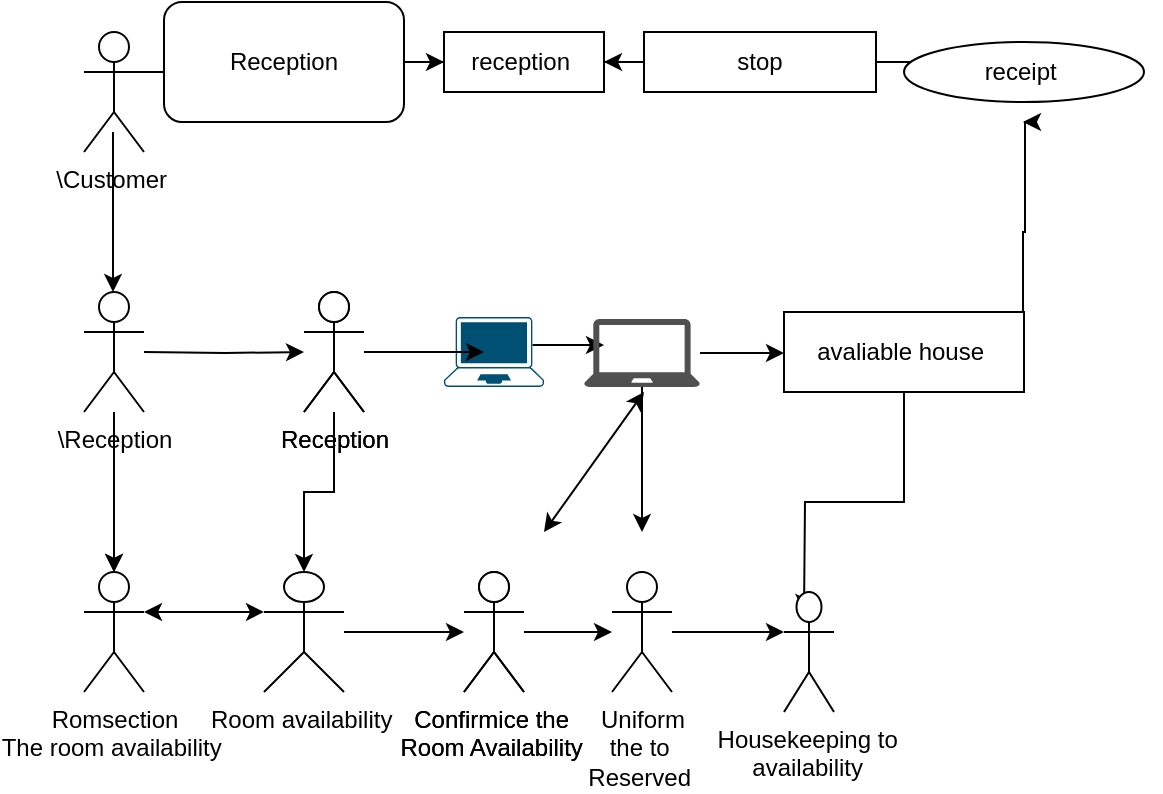 <mxfile version="26.0.5">
  <diagram name="Page-1" id="pwZF1fmiWI_HokIm1GMl">
    <mxGraphModel dx="608" dy="569" grid="1" gridSize="10" guides="1" tooltips="1" connect="1" arrows="1" fold="1" page="1" pageScale="1" pageWidth="850" pageHeight="1100" math="0" shadow="0">
      <root>
        <mxCell id="0" />
        <mxCell id="1" parent="0" />
        <mxCell id="9j3O-kGa8PUBj-ueTTgq-31" style="edgeStyle=orthogonalEdgeStyle;rounded=0;orthogonalLoop=1;jettySize=auto;html=1;entryX=0;entryY=0.5;entryDx=0;entryDy=0;" edge="1" parent="1">
          <mxGeometry relative="1" as="geometry">
            <mxPoint x="80" y="170" as="sourcePoint" />
            <mxPoint x="160" y="170" as="targetPoint" />
          </mxGeometry>
        </mxCell>
        <mxCell id="9j3O-kGa8PUBj-ueTTgq-32" style="edgeStyle=orthogonalEdgeStyle;rounded=0;orthogonalLoop=1;jettySize=auto;html=1;" edge="1" parent="1">
          <mxGeometry relative="1" as="geometry">
            <mxPoint x="64.5" y="280" as="targetPoint" />
            <mxPoint x="64.5" y="200" as="sourcePoint" />
          </mxGeometry>
        </mxCell>
        <mxCell id="9j3O-kGa8PUBj-ueTTgq-37" value="" style="edgeStyle=orthogonalEdgeStyle;rounded=0;orthogonalLoop=1;jettySize=auto;html=1;" edge="1" parent="1" target="9j3O-kGa8PUBj-ueTTgq-36">
          <mxGeometry relative="1" as="geometry">
            <mxPoint x="80" y="310" as="sourcePoint" />
          </mxGeometry>
        </mxCell>
        <mxCell id="9j3O-kGa8PUBj-ueTTgq-36" value="Reception" style="shape=umlActor;verticalLabelPosition=bottom;verticalAlign=top;html=1;outlineConnect=0;" vertex="1" parent="1">
          <mxGeometry x="160" y="280" width="30" height="60" as="geometry" />
        </mxCell>
        <mxCell id="9j3O-kGa8PUBj-ueTTgq-41" style="edgeStyle=orthogonalEdgeStyle;rounded=0;orthogonalLoop=1;jettySize=auto;html=1;exitX=0.885;exitY=0.4;exitDx=0;exitDy=0;exitPerimeter=0;" edge="1" parent="1" source="9j3O-kGa8PUBj-ueTTgq-38">
          <mxGeometry relative="1" as="geometry">
            <mxPoint x="310" y="307" as="targetPoint" />
          </mxGeometry>
        </mxCell>
        <mxCell id="9j3O-kGa8PUBj-ueTTgq-38" value="" style="points=[[0.13,0.02,0],[0.5,0,0],[0.87,0.02,0],[0.885,0.4,0],[0.985,0.985,0],[0.5,1,0],[0.015,0.985,0],[0.115,0.4,0]];verticalLabelPosition=bottom;sketch=0;html=1;verticalAlign=top;aspect=fixed;align=center;pointerEvents=1;shape=mxgraph.cisco19.laptop;fillColor=#005073;strokeColor=none;" vertex="1" parent="1">
          <mxGeometry x="230" y="292.5" width="50" height="35" as="geometry" />
        </mxCell>
        <mxCell id="9j3O-kGa8PUBj-ueTTgq-86" value="" style="edgeStyle=orthogonalEdgeStyle;rounded=0;orthogonalLoop=1;jettySize=auto;html=1;" edge="1" parent="1" source="9j3O-kGa8PUBj-ueTTgq-39" target="9j3O-kGa8PUBj-ueTTgq-81">
          <mxGeometry relative="1" as="geometry" />
        </mxCell>
        <mxCell id="9j3O-kGa8PUBj-ueTTgq-39" value="Reception" style="rounded=1;whiteSpace=wrap;html=1;" vertex="1" parent="1">
          <mxGeometry x="90" y="135" width="120" height="60" as="geometry" />
        </mxCell>
        <mxCell id="9j3O-kGa8PUBj-ueTTgq-40" style="edgeStyle=orthogonalEdgeStyle;rounded=0;orthogonalLoop=1;jettySize=auto;html=1;entryX=0.4;entryY=0.5;entryDx=0;entryDy=0;entryPerimeter=0;" edge="1" parent="1" source="9j3O-kGa8PUBj-ueTTgq-36" target="9j3O-kGa8PUBj-ueTTgq-38">
          <mxGeometry relative="1" as="geometry" />
        </mxCell>
        <mxCell id="9j3O-kGa8PUBj-ueTTgq-43" style="edgeStyle=orthogonalEdgeStyle;rounded=0;orthogonalLoop=1;jettySize=auto;html=1;" edge="1" parent="1" source="9j3O-kGa8PUBj-ueTTgq-42">
          <mxGeometry relative="1" as="geometry">
            <mxPoint x="400" y="310.5" as="targetPoint" />
          </mxGeometry>
        </mxCell>
        <mxCell id="9j3O-kGa8PUBj-ueTTgq-45" style="edgeStyle=orthogonalEdgeStyle;rounded=0;orthogonalLoop=1;jettySize=auto;html=1;" edge="1" parent="1" source="9j3O-kGa8PUBj-ueTTgq-42">
          <mxGeometry relative="1" as="geometry">
            <mxPoint x="329" y="400" as="targetPoint" />
          </mxGeometry>
        </mxCell>
        <mxCell id="9j3O-kGa8PUBj-ueTTgq-42" value="" style="sketch=0;pointerEvents=1;shadow=0;dashed=0;html=1;strokeColor=none;fillColor=#505050;labelPosition=center;verticalLabelPosition=bottom;verticalAlign=top;outlineConnect=0;align=center;shape=mxgraph.office.devices.laptop;" vertex="1" parent="1">
          <mxGeometry x="300" y="293.5" width="58" height="34" as="geometry" />
        </mxCell>
        <mxCell id="9j3O-kGa8PUBj-ueTTgq-44" value="" style="endArrow=classic;startArrow=classic;html=1;rounded=0;" edge="1" parent="1">
          <mxGeometry width="50" height="50" relative="1" as="geometry">
            <mxPoint x="280" y="400" as="sourcePoint" />
            <mxPoint x="330" y="330" as="targetPoint" />
          </mxGeometry>
        </mxCell>
        <mxCell id="9j3O-kGa8PUBj-ueTTgq-75" style="edgeStyle=orthogonalEdgeStyle;rounded=0;orthogonalLoop=1;jettySize=auto;html=1;" edge="1" parent="1" source="9j3O-kGa8PUBj-ueTTgq-46">
          <mxGeometry relative="1" as="geometry">
            <mxPoint x="410" y="440" as="targetPoint" />
          </mxGeometry>
        </mxCell>
        <mxCell id="9j3O-kGa8PUBj-ueTTgq-76" style="edgeStyle=orthogonalEdgeStyle;rounded=0;orthogonalLoop=1;jettySize=auto;html=1;" edge="1" parent="1">
          <mxGeometry relative="1" as="geometry">
            <mxPoint x="519.5" y="195" as="targetPoint" />
            <mxPoint x="519.5" y="305" as="sourcePoint" />
            <Array as="points">
              <mxPoint x="519.5" y="250" />
              <mxPoint x="520.5" y="250" />
            </Array>
          </mxGeometry>
        </mxCell>
        <mxCell id="9j3O-kGa8PUBj-ueTTgq-46" value="avaliable house&amp;nbsp;" style="rounded=0;whiteSpace=wrap;html=1;" vertex="1" parent="1">
          <mxGeometry x="400" y="290" width="120" height="40" as="geometry" />
        </mxCell>
        <mxCell id="9j3O-kGa8PUBj-ueTTgq-55" value="" style="edgeStyle=orthogonalEdgeStyle;rounded=0;orthogonalLoop=1;jettySize=auto;html=1;" edge="1" parent="1" source="9j3O-kGa8PUBj-ueTTgq-50" target="9j3O-kGa8PUBj-ueTTgq-52">
          <mxGeometry relative="1" as="geometry" />
        </mxCell>
        <mxCell id="9j3O-kGa8PUBj-ueTTgq-56" value="" style="edgeStyle=orthogonalEdgeStyle;rounded=0;orthogonalLoop=1;jettySize=auto;html=1;" edge="1" parent="1" source="9j3O-kGa8PUBj-ueTTgq-50" target="9j3O-kGa8PUBj-ueTTgq-52">
          <mxGeometry relative="1" as="geometry" />
        </mxCell>
        <mxCell id="9j3O-kGa8PUBj-ueTTgq-50" value="\Reception" style="shape=umlActor;verticalLabelPosition=bottom;verticalAlign=top;html=1;outlineConnect=0;" vertex="1" parent="1">
          <mxGeometry x="50" y="280" width="30" height="60" as="geometry" />
        </mxCell>
        <mxCell id="9j3O-kGa8PUBj-ueTTgq-52" value="Romsection&lt;div&gt;The room availability&amp;nbsp;&lt;/div&gt;" style="shape=umlActor;verticalLabelPosition=bottom;verticalAlign=top;html=1;outlineConnect=0;" vertex="1" parent="1">
          <mxGeometry x="50" y="420" width="30" height="60" as="geometry" />
        </mxCell>
        <mxCell id="9j3O-kGa8PUBj-ueTTgq-57" value="" style="endArrow=classic;startArrow=classic;html=1;rounded=0;entryX=0;entryY=0.333;entryDx=0;entryDy=0;entryPerimeter=0;" edge="1" parent="1" target="9j3O-kGa8PUBj-ueTTgq-59">
          <mxGeometry width="50" height="50" relative="1" as="geometry">
            <mxPoint x="80" y="440" as="sourcePoint" />
            <mxPoint x="140" y="440" as="targetPoint" />
          </mxGeometry>
        </mxCell>
        <mxCell id="9j3O-kGa8PUBj-ueTTgq-68" value="" style="edgeStyle=orthogonalEdgeStyle;rounded=0;orthogonalLoop=1;jettySize=auto;html=1;" edge="1" parent="1" source="9j3O-kGa8PUBj-ueTTgq-59" target="9j3O-kGa8PUBj-ueTTgq-64">
          <mxGeometry relative="1" as="geometry" />
        </mxCell>
        <mxCell id="9j3O-kGa8PUBj-ueTTgq-59" value="Room availability&amp;nbsp;" style="shape=umlActor;verticalLabelPosition=bottom;verticalAlign=top;html=1;outlineConnect=0;" vertex="1" parent="1">
          <mxGeometry x="140" y="420" width="40" height="60" as="geometry" />
        </mxCell>
        <mxCell id="9j3O-kGa8PUBj-ueTTgq-61" style="edgeStyle=orthogonalEdgeStyle;rounded=0;orthogonalLoop=1;jettySize=auto;html=1;entryX=0.5;entryY=0;entryDx=0;entryDy=0;entryPerimeter=0;" edge="1" parent="1" source="9j3O-kGa8PUBj-ueTTgq-36" target="9j3O-kGa8PUBj-ueTTgq-59">
          <mxGeometry relative="1" as="geometry" />
        </mxCell>
        <mxCell id="9j3O-kGa8PUBj-ueTTgq-63" value="Reception" style="shape=umlActor;verticalLabelPosition=bottom;verticalAlign=top;html=1;outlineConnect=0;" vertex="1" parent="1">
          <mxGeometry x="160" y="280" width="30" height="60" as="geometry" />
        </mxCell>
        <mxCell id="9j3O-kGa8PUBj-ueTTgq-64" value="Confirmice the&amp;nbsp;&lt;div&gt;Room Availability&amp;nbsp;&lt;div&gt;&lt;br&gt;&lt;/div&gt;&lt;/div&gt;" style="shape=umlActor;verticalLabelPosition=bottom;verticalAlign=top;html=1;outlineConnect=0;" vertex="1" parent="1">
          <mxGeometry x="240" y="420" width="30" height="60" as="geometry" />
        </mxCell>
        <mxCell id="9j3O-kGa8PUBj-ueTTgq-72" value="" style="edgeStyle=orthogonalEdgeStyle;rounded=0;orthogonalLoop=1;jettySize=auto;html=1;" edge="1" parent="1" source="9j3O-kGa8PUBj-ueTTgq-69" target="9j3O-kGa8PUBj-ueTTgq-70">
          <mxGeometry relative="1" as="geometry" />
        </mxCell>
        <mxCell id="9j3O-kGa8PUBj-ueTTgq-69" value="Confirmice the&amp;nbsp;&lt;div&gt;Room Availability&amp;nbsp;&lt;div&gt;&lt;br&gt;&lt;/div&gt;&lt;/div&gt;" style="shape=umlActor;verticalLabelPosition=bottom;verticalAlign=top;html=1;outlineConnect=0;" vertex="1" parent="1">
          <mxGeometry x="240" y="420" width="30" height="60" as="geometry" />
        </mxCell>
        <mxCell id="9j3O-kGa8PUBj-ueTTgq-74" value="" style="edgeStyle=orthogonalEdgeStyle;rounded=0;orthogonalLoop=1;jettySize=auto;html=1;" edge="1" parent="1" source="9j3O-kGa8PUBj-ueTTgq-70" target="9j3O-kGa8PUBj-ueTTgq-73">
          <mxGeometry relative="1" as="geometry">
            <Array as="points">
              <mxPoint x="400" y="440" />
              <mxPoint x="400" y="440" />
            </Array>
          </mxGeometry>
        </mxCell>
        <mxCell id="9j3O-kGa8PUBj-ueTTgq-70" value="&lt;div&gt;&lt;div&gt;Uniform&lt;/div&gt;&lt;/div&gt;&lt;div&gt;the to&amp;nbsp;&lt;/div&gt;&lt;div&gt;Reserved&amp;nbsp;&lt;/div&gt;" style="shape=umlActor;verticalLabelPosition=bottom;verticalAlign=top;html=1;outlineConnect=0;" vertex="1" parent="1">
          <mxGeometry x="314" y="420" width="30" height="60" as="geometry" />
        </mxCell>
        <mxCell id="9j3O-kGa8PUBj-ueTTgq-73" value="&lt;div&gt;&lt;div&gt;Housekeeping to&amp;nbsp;&lt;/div&gt;&lt;/div&gt;&lt;div&gt;availability&amp;nbsp;&lt;/div&gt;" style="shape=umlActor;verticalLabelPosition=bottom;verticalAlign=top;html=1;outlineConnect=0;" vertex="1" parent="1">
          <mxGeometry x="400" y="430" width="25" height="60" as="geometry" />
        </mxCell>
        <mxCell id="9j3O-kGa8PUBj-ueTTgq-80" value="" style="edgeStyle=orthogonalEdgeStyle;rounded=0;orthogonalLoop=1;jettySize=auto;html=1;" edge="1" parent="1" source="9j3O-kGa8PUBj-ueTTgq-78" target="9j3O-kGa8PUBj-ueTTgq-79">
          <mxGeometry relative="1" as="geometry" />
        </mxCell>
        <mxCell id="9j3O-kGa8PUBj-ueTTgq-87" value="" style="edgeStyle=orthogonalEdgeStyle;rounded=0;orthogonalLoop=1;jettySize=auto;html=1;" edge="1" parent="1" source="9j3O-kGa8PUBj-ueTTgq-78" target="9j3O-kGa8PUBj-ueTTgq-81">
          <mxGeometry relative="1" as="geometry" />
        </mxCell>
        <mxCell id="9j3O-kGa8PUBj-ueTTgq-78" value="stop" style="rounded=0;whiteSpace=wrap;html=1;" vertex="1" parent="1">
          <mxGeometry x="330" y="150" width="116" height="30" as="geometry" />
        </mxCell>
        <mxCell id="9j3O-kGa8PUBj-ueTTgq-79" value="receipt&amp;nbsp;" style="ellipse;whiteSpace=wrap;html=1;" vertex="1" parent="1">
          <mxGeometry x="460" y="155" width="120" height="30" as="geometry" />
        </mxCell>
        <mxCell id="9j3O-kGa8PUBj-ueTTgq-81" value="reception&amp;nbsp;" style="rounded=0;whiteSpace=wrap;html=1;" vertex="1" parent="1">
          <mxGeometry x="230" y="150" width="80" height="30" as="geometry" />
        </mxCell>
        <mxCell id="9j3O-kGa8PUBj-ueTTgq-58" value="\Customer&amp;nbsp;" style="shape=umlActor;verticalLabelPosition=bottom;verticalAlign=top;html=1;outlineConnect=0;" vertex="1" parent="1">
          <mxGeometry x="50" y="150" width="30" height="60" as="geometry" />
        </mxCell>
      </root>
    </mxGraphModel>
  </diagram>
</mxfile>
